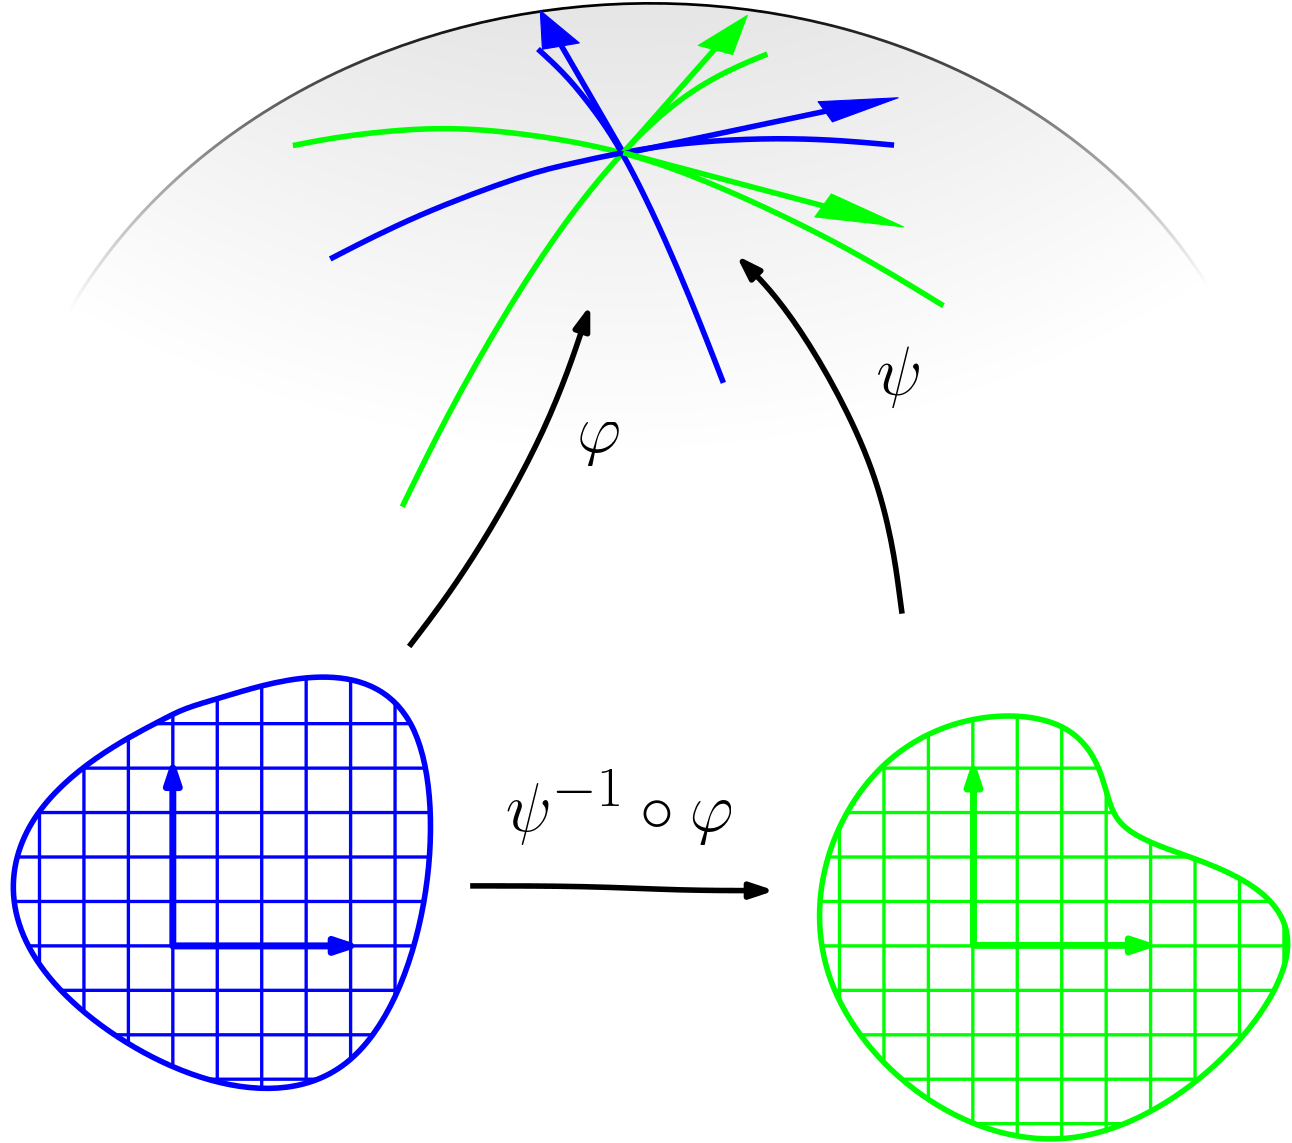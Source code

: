 <?xml version="1.0"?>
<!DOCTYPE ipe SYSTEM "ipe.dtd">
<ipe version="70107" creator="Ipe 7.1.8">
<info created="D:20130404103526" modified="D:20160304165952"/>
<ipestyle name="basic">
<symbol name="arrow/arc(spx)">
<path stroke="sym-stroke" fill="sym-stroke" pen="sym-pen">
0 0 m
-1 0.333 l
-1 -0.333 l
h
</path>
</symbol>
<symbol name="arrow/farc(spx)">
<path stroke="sym-stroke" fill="white" pen="sym-pen">
0 0 m
-1 0.333 l
-1 -0.333 l
h
</path>
</symbol>
<symbol name="mark/circle(sx)" transformations="translations">
<path fill="sym-stroke">
0.6 0 0 0.6 0 0 e
0.4 0 0 0.4 0 0 e
</path>
</symbol>
<symbol name="mark/disk(sx)" transformations="translations">
<path fill="sym-stroke">
0.6 0 0 0.6 0 0 e
</path>
</symbol>
<symbol name="mark/fdisk(sfx)" transformations="translations">
<group>
<path fill="sym-fill">
0.5 0 0 0.5 0 0 e
</path>
<path fill="sym-stroke" fillrule="eofill">
0.6 0 0 0.6 0 0 e
0.4 0 0 0.4 0 0 e
</path>
</group>
</symbol>
<symbol name="mark/box(sx)" transformations="translations">
<path fill="sym-stroke" fillrule="eofill">
-0.6 -0.6 m
0.6 -0.6 l
0.6 0.6 l
-0.6 0.6 l
h
-0.4 -0.4 m
0.4 -0.4 l
0.4 0.4 l
-0.4 0.4 l
h
</path>
</symbol>
<symbol name="mark/square(sx)" transformations="translations">
<path fill="sym-stroke">
-0.6 -0.6 m
0.6 -0.6 l
0.6 0.6 l
-0.6 0.6 l
h
</path>
</symbol>
<symbol name="mark/fsquare(sfx)" transformations="translations">
<group>
<path fill="sym-fill">
-0.5 -0.5 m
0.5 -0.5 l
0.5 0.5 l
-0.5 0.5 l
h
</path>
<path fill="sym-stroke" fillrule="eofill">
-0.6 -0.6 m
0.6 -0.6 l
0.6 0.6 l
-0.6 0.6 l
h
-0.4 -0.4 m
0.4 -0.4 l
0.4 0.4 l
-0.4 0.4 l
h
</path>
</group>
</symbol>
<symbol name="mark/cross(sx)" transformations="translations">
<group>
<path fill="sym-stroke">
-0.43 -0.57 m
0.57 0.43 l
0.43 0.57 l
-0.57 -0.43 l
h
</path>
<path fill="sym-stroke">
-0.43 0.57 m
0.57 -0.43 l
0.43 -0.57 l
-0.57 0.43 l
h
</path>
</group>
</symbol>
<symbol name="arrow/fnormal(spx)">
<path stroke="sym-stroke" fill="white" pen="sym-pen">
0 0 m
-1 0.333 l
-1 -0.333 l
h
</path>
</symbol>
<symbol name="arrow/pointed(spx)">
<path stroke="sym-stroke" fill="sym-stroke" pen="sym-pen">
0 0 m
-1 0.333 l
-0.8 0 l
-1 -0.333 l
h
</path>
</symbol>
<symbol name="arrow/fpointed(spx)">
<path stroke="sym-stroke" fill="white" pen="sym-pen">
0 0 m
-1 0.333 l
-0.8 0 l
-1 -0.333 l
h
</path>
</symbol>
<symbol name="arrow/linear(spx)">
<path stroke="sym-stroke" pen="sym-pen">
-1 0.333 m
0 0 l
-1 -0.333 l
</path>
</symbol>
<symbol name="arrow/fdouble(spx)">
<path stroke="sym-stroke" fill="white" pen="sym-pen">
0 0 m
-1 0.333 l
-1 -0.333 l
h
-1 0 m
-2 0.333 l
-2 -0.333 l
h
</path>
</symbol>
<symbol name="arrow/double(spx)">
<path stroke="sym-stroke" fill="sym-stroke" pen="sym-pen">
0 0 m
-1 0.333 l
-1 -0.333 l
h
-1 0 m
-2 0.333 l
-2 -0.333 l
h
</path>
</symbol>
<pen name="heavier" value="0.8"/>
<pen name="fat" value="1.2"/>
<pen name="ultrafat" value="2"/>
<symbolsize name="large" value="5"/>
<symbolsize name="small" value="2"/>
<symbolsize name="tiny" value="1.1"/>
<arrowsize name="large" value="10"/>
<arrowsize name="small" value="5"/>
<arrowsize name="tiny" value="3"/>
<color name="red" value="1 0 0"/>
<color name="green" value="0 1 0"/>
<color name="blue" value="0 0 1"/>
<color name="yellow" value="1 1 0"/>
<color name="orange" value="1 0.647 0"/>
<color name="gold" value="1 0.843 0"/>
<color name="purple" value="0.627 0.125 0.941"/>
<color name="gray" value="0.745"/>
<color name="brown" value="0.647 0.165 0.165"/>
<color name="navy" value="0 0 0.502"/>
<color name="pink" value="1 0.753 0.796"/>
<color name="seagreen" value="0.18 0.545 0.341"/>
<color name="turquoise" value="0.251 0.878 0.816"/>
<color name="violet" value="0.933 0.51 0.933"/>
<color name="darkblue" value="0 0 0.545"/>
<color name="darkcyan" value="0 0.545 0.545"/>
<color name="darkgray" value="0.663"/>
<color name="darkgreen" value="0 0.392 0"/>
<color name="darkmagenta" value="0.545 0 0.545"/>
<color name="darkorange" value="1 0.549 0"/>
<color name="darkred" value="0.545 0 0"/>
<color name="lightblue" value="0.678 0.847 0.902"/>
<color name="lightcyan" value="0.878 1 1"/>
<color name="lightgray" value="0.827"/>
<color name="lightgreen" value="0.565 0.933 0.565"/>
<color name="lightyellow" value="1 1 0.878"/>
<dashstyle name="dashed" value="[4] 0"/>
<dashstyle name="dotted" value="[1 3] 0"/>
<dashstyle name="dash dotted" value="[4 2 1 2] 0"/>
<dashstyle name="dash dot dotted" value="[4 2 1 2 1 2] 0"/>
<textsize name="large" value="\large"/>
<textsize name="small" value="\small"/>
<textsize name="tiny" value="\tiny"/>
<textsize name="Large" value="\Large"/>
<textsize name="LARGE" value="\LARGE"/>
<textsize name="huge" value="\huge"/>
<textsize name="Huge" value="\Huge"/>
<textsize name="footnote" value="\footnotesize"/>
<textstyle name="center" begin="\begin{center}" end="\end{center}"/>
<textstyle name="itemize" begin="\begin{itemize}" end="\end{itemize}"/>
<textstyle name="item" begin="\begin{itemize}\item{}" end="\end{itemize}"/>
<gridsize name="4 pts" value="4"/>
<gridsize name="8 pts (~3 mm)" value="8"/>
<gridsize name="16 pts (~6 mm)" value="16"/>
<gridsize name="32 pts (~12 mm)" value="32"/>
<gridsize name="10 pts (~3.5 mm)" value="10"/>
<gridsize name="20 pts (~7 mm)" value="20"/>
<gridsize name="14 pts (~5 mm)" value="14"/>
<gridsize name="28 pts (~10 mm)" value="28"/>
<gridsize name="56 pts (~20 mm)" value="56"/>
<anglesize name="90 deg" value="90"/>
<anglesize name="60 deg" value="60"/>
<anglesize name="45 deg" value="45"/>
<anglesize name="30 deg" value="30"/>
<anglesize name="22.5 deg" value="22.5"/>
<tiling name="falling" angle="-60" step="4" width="1"/>
<tiling name="rising" angle="30" step="4" width="1"/>
</ipestyle>
<ipestyle name="gradient">
<gradient name="lingris" type="axial" coords="309.1 485.5 309.1 400" extend="yes">
 <stop offset="0" color="0.9"/>
 <stop offset="1" color="1"/>
</gradient>
<gradient name="radazul" type="radial" coords="226 209 0 226 209 100" extend="yes">
 <stop offset="0" color="0.592 0.592 0.988"/>
 <stop offset="1" color="0.87"/>
</gradient>
<gradient name="radverde" type="radial" coords="226 209 0 226 209 60" extend="yes">
 <stop offset="0" color="0.592 0.988 0.592"/>
 <stop offset="1" color="0.87"/>
</gradient>
<gradient name="radgris1" type="radial" coords="432 672 0 432 672 70" extend="yes">
 <stop offset="0" color="0.062"/>
 <stop offset="1" color="1"/>
</gradient>
<gradient name="radgris2" type="radial" coords="432 672 0 432 672 70" extend="yes">
 <stop offset="0" color="0.125"/>
 <stop offset="1" color="1"/>
</gradient>
<gradient name="radgris3" type="radial" coords="432 672 0 432 672 70" extend="yes">
 <stop offset="0" color="0.187"/>
 <stop offset="1" color="1"/>
</gradient>
<gradient name="radgris4" type="radial" coords="432 672 0 432 672 70" extend="yes">
 <stop offset="0" color="0.25"/>
 <stop offset="1" color="1"/>
</gradient>
<gradient name="radgris5" type="radial" coords="432 672 0 432 672 70" extend="yes">
 <stop offset="0" color="0.312"/>
 <stop offset="1" color="1"/>
</gradient>
<gradient name="radgris6" type="radial" coords="432 672 0 432 672 70" extend="yes">
 <stop offset="0" color="0.375"/>
 <stop offset="1" color="1"/>
</gradient>
<gradient name="radgris7" type="radial" coords="432 672 0 432 672 70" extend="yes">
 <stop offset="0" color="0.437"/>
 <stop offset="1" color="1"/>
</gradient>
<gradient name="radgris8" type="radial" coords="432 672 0 432 672 70" extend="yes">
 <stop offset="0" color="0.5"/>
 <stop offset="1" color="1"/>
</gradient>
<gradient name="radgris9" type="radial" coords="432 672 0 432 672 70" extend="yes">
 <stop offset="0" color="0.562"/>
 <stop offset="1" color="1"/>
</gradient>
<gradient name="radgris10" type="radial" coords="432 672 0 432 672 70" extend="yes">
 <stop offset="0" color="0.625"/>
 <stop offset="1" color="1"/>
</gradient>
<gradient name="radgris11" type="radial" coords="432 672 0 432 672 70" extend="yes">
 <stop offset="0" color="0.687"/>
 <stop offset="1" color="1"/>
</gradient>
<gradient name="radgris12" type="radial" coords="432 672 0 432 672 70" extend="yes">
 <stop offset="0" color="0.75"/>
 <stop offset="1" color="1"/>
</gradient>
<gradient name="radgris13" type="radial" coords="432 672 0 432 672 70" extend="yes">
 <stop offset="0" color="0.812"/>
 <stop offset="1" color="1"/>
</gradient>
<gradient name="radgris14" type="radial" coords="432 672 0 432 672 70" extend="yes">
 <stop offset="0" color="0.875"/>
 <stop offset="1" color="1"/>
</gradient>
<gradient name="radgris15" type="radial" coords="432 672 0 432 672 70" extend="yes">
 <stop offset="0" color="0.937"/>
 <stop offset="1" color="1"/>
</gradient>
<gradient name="radgris0" type="radial" coords="432 672 0 432 672 70" extend="yes">
 <stop offset="0" color="0"/>
 <stop offset="1" color="1"/>
</gradient>
<gradient name="linnegro" type="axial" coords="309.1 485.5 309.1 400" extend="yes">
 <stop offset="0" color="0"/>
 <stop offset="1" color="1"/>
</gradient>
<gradient name="radgris" type="radial" coords="304 736 0 304 736 400" extend="yes">
 <stop offset="0" color="0.9"/>
 <stop offset="0.6" color="0.9"/>
 <stop offset="1" color="1"/>
</gradient>
<gradient name="radnegro" type="radial" coords="304 736 0 304 736 400" extend="yes">
 <stop offset="0" color="0"/>
 <stop offset="0.6" color="0"/>
 <stop offset="1" color="1"/>
</gradient>
</ipestyle>
<page>
<layer name="alpha"/>
<view layers="alpha" active="alpha"/>
<path layer="alpha" matrix="1.005 0 0 1.005 -1.56543 -1.5243" fill="white" gradient="radnegro">
228.454 20.4453 -21.3342 192.897 313.086 304.861 e
</path>
<path fill="darkmagenta" gradient="radgris">
228.454 20.4453 -21.3342 192.897 313.086 304.861 e
</path>
<path stroke="blue" pen="ultrafat">
149 246
84 212
81 142
226 72
253 277
147 245 u
</path>
<path stroke="blue" pen="2.5" arrow="normal/normal" rarrow="normal/normal">
144 224 m
144 160 l
208 160 l
</path>
<path stroke="blue" pen="fat">
96 207.96 m
96 153.709 l
</path>
<path stroke="blue" pen="fat">
112 223.977 m
112 136.485 l
</path>
<path stroke="blue" pen="fat">
128 234.366 m
128 124.863 l
</path>
<path stroke="blue" pen="fat">
144 243.128 m
144 116.729 l
</path>
<path stroke="blue" pen="fat">
160 248.939 m
160 111.349 l
</path>
<path stroke="blue" pen="fat">
176 253.436 m
176 109.093 l
</path>
<path stroke="blue" pen="fat">
192 255.933 m
192 110.897 l
</path>
<path stroke="blue" pen="fat">
208 255.74 m
208 119.601 l
</path>
<path stroke="blue" pen="fat">
224 247.281 m
224 141.785 l
</path>
<path stroke="blue" pen="fat">
137.551 240 m
229.204 240 l
</path>
<path stroke="blue" pen="fat">
112.029 224 m
234.859 224 l
</path>
<path stroke="blue" pen="fat">
96.0343 208 m
236.574 208 l
</path>
<path stroke="blue" pen="fat">
87.586 192 m
236.316 192 l
</path>
<path stroke="blue" pen="fat">
86.9296 176 m
234.358 176 l
</path>
<path stroke="blue" pen="fat">
92.0653 160 m
230.635 160 l
</path>
<path stroke="blue" pen="fat">
103.894 144 m
224.874 144 l
</path>
<path stroke="blue" pen="fat">
123.327 128 m
215.918 128 l
</path>
<path stroke="blue" pen="fat">
157.228 112 m
195.738 112 l
</path>
<path stroke="green" pen="ultrafat">
472.953 247.727
393.656 241.227
357.258 142.431
469.053 57.9351
578.248 172.33
488.552 197.029
480.752 208.729 u
</path>
<path stroke="green" pen="2.5" arrow="normal/normal" rarrow="normal/normal">
432.24 223.493 m
432.24 160.182 l
494.959 160.182 l
</path>
<path stroke="green" pen="fat">
384 202.386 m
384 140.853 l
</path>
<path stroke="green" pen="fat">
400 224.856 m
400 118.365 l
</path>
<path stroke="green" pen="fat">
416 236.036 m
416 104.769 l
</path>
<path stroke="green" pen="fat">
432 241.375 m
432 96.493 l
</path>
<path stroke="green" pen="fat">
448 242.648 m
448 91.9075 l
</path>
<path stroke="green" pen="fat">
464 238.369 m
464 90.9581 l
</path>
<path stroke="green" pen="fat">
480 215.312 m
480 93.8432 l
</path>
<path stroke="green" pen="fat">
496 197.54 m
496 100.504 l
</path>
<path stroke="green" pen="fat">
512 191.258 m
512 111.297 l
</path>
<path stroke="green" pen="fat">
528 183.98 m
528 126.299 l
</path>
<path stroke="green" pen="fat">
544 167.464 m
544 153.606 l
</path>
<path stroke="green" pen="fat">
399.303 224 m
476.786 224 l
</path>
<path stroke="green" pen="fat">
386.89 208 m
482.795 208 l
</path>
<path stroke="green" pen="fat">
380.066 192 m
509.983 192 l
</path>
<path stroke="green" pen="fat">
377.192 176 m
538.793 176 l
</path>
<path stroke="green" pen="fat">
377.9 160 m
545.02 160 l
</path>
<path stroke="green" pen="fat">
382.377 144 m
540.204 144 l
</path>
<path stroke="green" pen="fat">
391.831 128 m
529.535 128 l
</path>
<path stroke="green" pen="fat">
406.588 112 m
512.857 112 l
</path>
<path stroke="green" pen="fat">
433.345 96 m
485.944 96 l
</path>
<path stroke="black" pen="ultrafat" arrow="normal/normal">
229.074 267.783 m
251.044 296.512
279.773 347.211
293.292 387.769 s
</path>
<path stroke="black" pen="ultrafat" arrow="normal/normal">
406.518 279.613 m
399.759 330.311
367.65 387.769
349.06 406.359 s
</path>
<path stroke="black" pen="ultrafat" arrow="normal/normal">
251.044 181.596 m
293.292 181.596
327.091 179.906
357.51 179.906 s
</path>
<text matrix="1 0 0 1 4.61519 17.6916" pos="284.906 320.116" stroke="black" type="label" width="15.899" height="10.672" depth="4.82" valign="baseline" size="Huge">$\varphi$</text>
<text matrix="1 0 0 1 -10.7688 17.6916" pos="407.978 340.825" stroke="black" type="label" width="16.668" height="17.213" depth="4.82" valign="baseline" size="Huge">$\psi$</text>
<text matrix="1 0 0 1 -32.3063 2.30759" pos="296.149 199.056" stroke="black" type="label" width="82.022" height="22.314" depth="4.82" valign="baseline" size="Huge">$\psi^{-1}\circ\varphi$</text>
<path stroke="green" pen="ultrafat">
187.217 448.12 m
206.563 451.914
239.335 455.1
269.376 452.824
306.245 446.452
339.927 434.162
384.988 412.769
421.402 390.466 s
</path>
<path stroke="green" pen="ultrafat">
226.591 318.095 m
242.066 349.956
264.369 389.556
290.314 428.7
317.624 458.741
339.017 473.306
358.015 481.084 s
</path>
<path stroke="blue" pen="ultrafat">
200.646 407.307 m
231.597 423.238
272.107 438.259
286.673 441.445
321.265 449.183
368.147 451.458
403.65 448.272 s
</path>
<path stroke="blue" pen="ultrafat">
342.203 362.701 m
326.272 403.666
306.51 446.08
292.59 465.113
284.397 474.672
275.433 482.866 s
</path>
<path stroke="blue" pen="ultrafat">
306.17 445.538 m
283.024 485.525 l
</path>
<path stroke="green" pen="ultrafat">
306.17 445.538 m
339.547 483.372 l
</path>
<path stroke="blue" pen="ultrafat">
305.728 445.09 m
387.568 462.305 l
</path>
<path stroke="green" pen="ultrafat">
306.17 445.538 m
386.426 424.204 l
</path>
<path stroke="blue" fill="blue">
277.056 482.802 m
290.317 485.059 l
276.28 496.698 l
h
</path>
<path stroke="blue" fill="blue">
381.454 456.649 m
405.084 465.325 l
376.305 463.914 l
h
</path>
<path stroke="green" fill="green">
375.144 422.434 m
381.069 430.687 l
407.026 418.837 l
h
</path>
<path stroke="green" fill="green">
333.154 484.167 m
345.525 480.911 l
350.788 494.964 l
h
</path>
</page>
</ipe>
